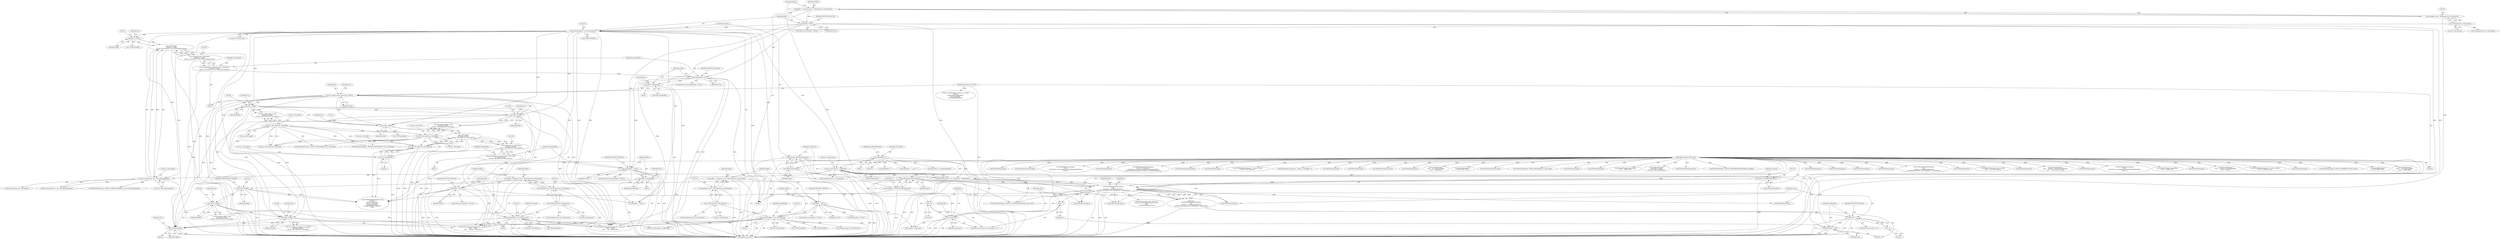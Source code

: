 digraph "0_libtiff_83a4b92815ea04969d494416eaae3d4c6b338e4a#diff-c8b4b355f9b5c06d585b23138e1c185f_4@API" {
"1001745" [label="(Call,_TIFFfree(buffer))"];
"1001462" [label="(Call,(tdata_t)buffer)"];
"1001447" [label="(Call,t2p_sample_realize_palette(t2p, buffer))"];
"1000104" [label="(MethodParameterIn,T2P* t2p)"];
"1001437" [label="(Call,buffer=samplebuffer)"];
"1001412" [label="(Call,samplebuffer==NULL)"];
"1001396" [label="(Call,samplebuffer=(unsigned char*)_TIFFrealloc( \n\t\t\t\t(tdata_t) buffer, \n\t\t\t\tt2p->tiff_datasize * t2p->tiff_samplesperpixel))"];
"1001398" [label="(Call,(unsigned char*)_TIFFrealloc( \n\t\t\t\t(tdata_t) buffer, \n\t\t\t\tt2p->tiff_datasize * t2p->tiff_samplesperpixel))"];
"1001400" [label="(Call,_TIFFrealloc( \n\t\t\t\t(tdata_t) buffer, \n\t\t\t\tt2p->tiff_datasize * t2p->tiff_samplesperpixel))"];
"1001401" [label="(Call,(tdata_t) buffer)"];
"1001321" [label="(Call,memset(buffer, 0, t2p->tiff_datasize))"];
"1001300" [label="(Call,buffer==NULL)"];
"1001291" [label="(Call,buffer = (unsigned char*) _TIFFmalloc(t2p->tiff_datasize))"];
"1001293" [label="(Call,(unsigned char*) _TIFFmalloc(t2p->tiff_datasize))"];
"1001295" [label="(Call,_TIFFmalloc(t2p->tiff_datasize))"];
"1001404" [label="(Call,t2p->tiff_datasize * t2p->tiff_samplesperpixel)"];
"1001358" [label="(Call,t2p->tiff_datasize - bufferoffset)"];
"1001386" [label="(Call,bufferoffset+=read)"];
"1001364" [label="(Call,read==-1)"];
"1001345" [label="(Call,read = \n\t\t\t\tTIFFReadEncodedStrip(input, \n\t\t\t\ti, \n\t\t\t\t(tdata_t) &buffer[bufferoffset], \n\t\t\t\tTIFFmin(stripsize, t2p->tiff_datasize - bufferoffset)))"];
"1001347" [label="(Call,TIFFReadEncodedStrip(input, \n\t\t\t\ti, \n\t\t\t\t(tdata_t) &buffer[bufferoffset], \n\t\t\t\tTIFFmin(stripsize, t2p->tiff_datasize - bufferoffset)))"];
"1001333" [label="(Call,TIFFNumberOfStrips(input))"];
"1001329" [label="(Call,TIFFStripSize(input))"];
"1000105" [label="(MethodParameterIn,TIFF* input)"];
"1001339" [label="(Call,i<stripcount)"];
"1001336" [label="(Call,i=0)"];
"1001342" [label="(Call,i++)"];
"1001331" [label="(Call,stripcount=TIFFNumberOfStrips(input))"];
"1001350" [label="(Call,(tdata_t) &buffer[bufferoffset])"];
"1001356" [label="(Call,TIFFmin(stripsize, t2p->tiff_datasize - bufferoffset))"];
"1001327" [label="(Call,stripsize=TIFFStripSize(input))"];
"1001366" [label="(Call,-1)"];
"1000121" [label="(Call,bufferoffset=0)"];
"1001602" [label="(Call,(tdata_t)buffer)"];
"1001580" [label="(Call,(tdata_t) buffer)"];
"1001557" [label="(Call,(uint32*)buffer)"];
"1001544" [label="(Call,buffer=samplebuffer)"];
"1001519" [label="(Call,samplebuffer==NULL)"];
"1001501" [label="(Call,samplebuffer=(unsigned char*)_TIFFrealloc(\n\t\t\t\t(tdata_t)buffer, \n\t\t\t\tt2p->tiff_width*t2p->tiff_length*4))"];
"1001503" [label="(Call,(unsigned char*)_TIFFrealloc(\n\t\t\t\t(tdata_t)buffer, \n\t\t\t\tt2p->tiff_width*t2p->tiff_length*4))"];
"1001505" [label="(Call,_TIFFrealloc(\n\t\t\t\t(tdata_t)buffer, \n\t\t\t\tt2p->tiff_width*t2p->tiff_length*4))"];
"1001506" [label="(Call,(tdata_t)buffer)"];
"1001484" [label="(Call,(tdata_t)buffer)"];
"1001509" [label="(Call,t2p->tiff_width*t2p->tiff_length*4)"];
"1001487" [label="(Call,t2p->tiff_width*t2p->tiff_length)"];
"1001465" [label="(Call,t2p->tiff_width*t2p->tiff_length)"];
"1001513" [label="(Call,t2p->tiff_length*4)"];
"1001041" [label="(Call,memset(buffer, 0, t2p->tiff_datasize))"];
"1001020" [label="(Call,buffer==NULL)"];
"1001011" [label="(Call,buffer = (unsigned char*) _TIFFmalloc(t2p->tiff_datasize))"];
"1001013" [label="(Call,(unsigned char*) _TIFFmalloc(t2p->tiff_datasize))"];
"1001015" [label="(Call,_TIFFmalloc(t2p->tiff_datasize))"];
"1001168" [label="(Call,memset(buffer, 0, t2p->tiff_datasize))"];
"1001147" [label="(Call,buffer==NULL)"];
"1001138" [label="(Call,buffer = (unsigned char*) _TIFFmalloc(t2p->tiff_datasize))"];
"1001140" [label="(Call,(unsigned char*) _TIFFmalloc(t2p->tiff_datasize))"];
"1001142" [label="(Call,_TIFFmalloc(t2p->tiff_datasize))"];
"1001408" [label="(Call,t2p->tiff_samplesperpixel)"];
"1000845" [label="(Call,TIFFGetField(input, TIFFTAG_JPEGTABLES, &count, &jpt))"];
"1001341" [label="(Identifier,stripcount)"];
"1001159" [label="(Call,TIFFFileName(input))"];
"1001323" [label="(Literal,0)"];
"1000913" [label="(Call,TIFFFileName(input))"];
"1001449" [label="(Identifier,buffer)"];
"1001465" [label="(Call,t2p->tiff_width*t2p->tiff_length)"];
"1001737" [label="(Block,)"];
"1001604" [label="(Identifier,buffer)"];
"1001020" [label="(Call,buffer==NULL)"];
"1001412" [label="(Call,samplebuffer==NULL)"];
"1000477" [label="(Call,t2pSeekFile(input, inputoffset,\n\t\t\t\t\t\t     SEEK_SET))"];
"1001115" [label="(Block,)"];
"1001095" [label="(Call,_TIFFfree(buffer))"];
"1001484" [label="(Call,(tdata_t)buffer)"];
"1000464" [label="(Call,t2pReadFile(input,\n\t\t\t\t\t\t(tdata_t) buffer,\n\t\t\t\t\t\tt2p->pdf_ojpegiflength))"];
"1001342" [label="(Call,i++)"];
"1001488" [label="(Call,t2p->tiff_width)"];
"1001142" [label="(Call,_TIFFmalloc(t2p->tiff_datasize))"];
"1001336" [label="(Call,i=0)"];
"1001585" [label="(Identifier,t2p)"];
"1001345" [label="(Call,read = \n\t\t\t\tTIFFReadEncodedStrip(input, \n\t\t\t\ti, \n\t\t\t\t(tdata_t) &buffer[bufferoffset], \n\t\t\t\tTIFFmin(stripsize, t2p->tiff_datasize - bufferoffset)))"];
"1001181" [label="(Call,samplebuffer==NULL)"];
"1001487" [label="(Call,t2p->tiff_width*t2p->tiff_length)"];
"1001048" [label="(Identifier,stripsize)"];
"1001359" [label="(Call,t2p->tiff_datasize)"];
"1001892" [label="(Call,stripsize * stripcount)"];
"1001022" [label="(Identifier,NULL)"];
"1001550" [label="(Identifier,input)"];
"1001886" [label="(Call,TIFFWriteEncodedStrip(output, (tstrip_t)0,\n\t\t\t\t\t\t     buffer,\n\t\t\t\t\t\t     stripsize * stripcount))"];
"1000694" [label="(Call,TIFFNumberOfStrips(input))"];
"1001170" [label="(Literal,0)"];
"1001524" [label="(Identifier,TIFF2PDF_MODULE)"];
"1001152" [label="(Identifier,TIFF2PDF_MODULE)"];
"1001719" [label="(Call,TIFFGetField(input, TIFFTAG_REFERENCEBLACKWHITE, &xfloatp))"];
"1001027" [label="(Call,(unsigned long) t2p->tiff_datasize)"];
"1001437" [label="(Call,buffer=samplebuffer)"];
"1001602" [label="(Call,(tdata_t)buffer)"];
"1001169" [label="(Identifier,buffer)"];
"1001511" [label="(Identifier,t2p)"];
"1001293" [label="(Call,(unsigned char*) _TIFFmalloc(t2p->tiff_datasize))"];
"1001559" [label="(Identifier,buffer)"];
"1001043" [label="(Literal,0)"];
"1000122" [label="(Identifier,bufferoffset)"];
"1001200" [label="(Call,_TIFFfree(buffer))"];
"1001188" [label="(Call,(unsigned long) t2p->tiff_datasize)"];
"1001093" [label="(Call,TIFFFileName(input))"];
"1000104" [label="(MethodParameterIn,T2P* t2p)"];
"1001340" [label="(Identifier,i)"];
"1001560" [label="(Identifier,ORIENTATION_TOPLEFT)"];
"1001367" [label="(Literal,1)"];
"1001545" [label="(Identifier,buffer)"];
"1001387" [label="(Identifier,bufferoffset)"];
"1001364" [label="(Call,read==-1)"];
"1001517" [label="(Literal,4)"];
"1001330" [label="(Identifier,input)"];
"1001149" [label="(Identifier,NULL)"];
"1001118" [label="(Call,TIFFStripSize(input))"];
"1001138" [label="(Call,buffer = (unsigned char*) _TIFFmalloc(t2p->tiff_datasize))"];
"1001466" [label="(Call,t2p->tiff_width)"];
"1001746" [label="(Identifier,buffer)"];
"1001464" [label="(Identifier,buffer)"];
"1001175" [label="(Identifier,samplebuffer)"];
"1001397" [label="(Identifier,samplebuffer)"];
"1001442" [label="(Identifier,t2p)"];
"1001302" [label="(Identifier,NULL)"];
"1001263" [label="(Call,TIFFFileName(input))"];
"1000634" [label="(Call,TIFFFileName(input))"];
"1001503" [label="(Call,(unsigned char*)_TIFFrealloc(\n\t\t\t\t(tdata_t)buffer, \n\t\t\t\tt2p->tiff_width*t2p->tiff_length*4))"];
"1001362" [label="(Identifier,bufferoffset)"];
"1001292" [label="(Identifier,buffer)"];
"1001339" [label="(Call,i<stripcount)"];
"1001406" [label="(Identifier,t2p)"];
"1001067" [label="(Call,TIFFReadEncodedStrip(input, \n\t\t\t\ti, \n\t\t\t\t(tdata_t) &buffer[bufferoffset], \n\t\t\t\tTIFFmin(stripsize, t2p->tiff_datasize - bufferoffset)))"];
"1001543" [label="(Block,)"];
"1001366" [label="(Call,-1)"];
"1001363" [label="(ControlStructure,if(read==-1))"];
"1001296" [label="(Call,t2p->tiff_datasize)"];
"1001582" [label="(Identifier,buffer)"];
"1001467" [label="(Identifier,t2p)"];
"1001566" [label="(Call,TIFFFileName(input))"];
"1000980" [label="(Call,bufferoffset++)"];
"1001491" [label="(Call,t2p->tiff_length)"];
"1000422" [label="(Call,t2pReadFile(input, (tdata_t) buffer,\n\t\t\t\t\t\t     t2p->tiff_datasize))"];
"1001010" [label="(Block,)"];
"1001146" [label="(ControlStructure,if(buffer==NULL))"];
"1001520" [label="(Identifier,samplebuffer)"];
"1001108" [label="(Block,)"];
"1001462" [label="(Call,(tdata_t)buffer)"];
"1001365" [label="(Identifier,read)"];
"1001307" [label="(Call,(unsigned long) t2p->tiff_datasize)"];
"1001601" [label="(Call,t2p_sample_lab_signed_to_unsigned(\n\t\t\t\t(tdata_t)buffer, \n\t\t\t\tt2p->tiff_width*t2p->tiff_length))"];
"1001538" [label="(Call,_TIFFfree(buffer))"];
"1001518" [label="(ControlStructure,if(samplebuffer==NULL))"];
"1001357" [label="(Identifier,stripsize)"];
"1001396" [label="(Call,samplebuffer=(unsigned char*)_TIFFrealloc( \n\t\t\t\t(tdata_t) buffer, \n\t\t\t\tt2p->tiff_datasize * t2p->tiff_samplesperpixel))"];
"1001147" [label="(Call,buffer==NULL)"];
"1001899" [label="(Call,TIFFWriteEncodedStrip(output, (tstrip_t)0,\n\t\t\t\t\t\t     buffer,\n\t\t\t\t\t\t     t2p->tiff_datasize))"];
"1000231" [label="(Call,TIFFFileName(input))"];
"1000481" [label="(Call,TIFFGetField(input,\n\t\t\t\t\t\t     TIFFTAG_YCBCRSUBSAMPLING,\n\t\t\t\t\t\t     &h_samp, &v_samp))"];
"1001011" [label="(Call,buffer = (unsigned char*) _TIFFmalloc(t2p->tiff_datasize))"];
"1001447" [label="(Call,t2p_sample_realize_palette(t2p, buffer))"];
"1001328" [label="(Identifier,stripsize)"];
"1001424" [label="(Call,TIFFFileName(input))"];
"1000964" [label="(Call,TIFFFileName(input))"];
"1001370" [label="(Identifier,TIFF2PDF_MODULE)"];
"1001335" [label="(ControlStructure,for(i=0;i<stripcount;i++))"];
"1000863" [label="(Call,bufferoffset += count - 2)"];
"1001348" [label="(Identifier,input)"];
"1001411" [label="(ControlStructure,if(samplebuffer==NULL))"];
"1001546" [label="(Identifier,samplebuffer)"];
"1001044" [label="(Call,t2p->tiff_datasize)"];
"1001431" [label="(Call,_TIFFfree(buffer))"];
"1001343" [label="(Identifier,i)"];
"1001483" [label="(Call,t2p_sample_rgbaa_to_rgb(\n\t\t\t\t(tdata_t)buffer, \n\t\t\t\tt2p->tiff_width*t2p->tiff_length))"];
"1000731" [label="(Call,TIFFReadRawStrip(input, \n\t\t\t\t\t\ti, \n\t\t\t\t\t\t(tdata_t) &(((unsigned char*)buffer)[bufferoffset]), \n\t\t\t\t\t\t-1))"];
"1001489" [label="(Identifier,t2p)"];
"1000430" [label="(Call,t2pSeekFile(input, inputoffset,\n\t\t\t\t\t\t     SEEK_SET))"];
"1001945" [label="(MethodReturn,tsize_t)"];
"1001398" [label="(Call,(unsigned char*)_TIFFrealloc( \n\t\t\t\t(tdata_t) buffer, \n\t\t\t\tt2p->tiff_datasize * t2p->tiff_samplesperpixel))"];
"1000126" [label="(Identifier,samplebufferoffset)"];
"1000105" [label="(MethodParameterIn,TIFF* input)"];
"1001694" [label="(Call,TIFFGetField(input, TIFFTAG_YCBCRSUBSAMPLING, &hor, &ver))"];
"1000664" [label="(Call,TIFFFileName(input))"];
"1001405" [label="(Call,t2p->tiff_datasize)"];
"1001299" [label="(ControlStructure,if(buffer==NULL))"];
"1001346" [label="(Identifier,read)"];
"1001521" [label="(Identifier,NULL)"];
"1001513" [label="(Call,t2p->tiff_length*4)"];
"1000529" [label="(Call,TIFFGetField(input,\n\t\t\t\t\t\t     TIFFTAG_ROWSPERSTRIP,\n\t\t\t\t\t\t     &rows))"];
"1001749" [label="(Identifier,t2p)"];
"1001291" [label="(Call,buffer = (unsigned char*) _TIFFmalloc(t2p->tiff_datasize))"];
"1001301" [label="(Identifier,buffer)"];
"1001448" [label="(Identifier,t2p)"];
"1001322" [label="(Identifier,buffer)"];
"1001041" [label="(Call,memset(buffer, 0, t2p->tiff_datasize))"];
"1001549" [label="(Call,TIFFReadRGBAImageOriented(\n\t\t\t\tinput, \n\t\t\t\tt2p->tiff_width, \n\t\t\t\tt2p->tiff_length, \n\t\t\t\t(uint32*)buffer, \n\t\t\t\tORIENTATION_TOPLEFT,\n\t\t\t\t0))"];
"1001285" [label="(Call,bufferoffset+=samplebufferoffset)"];
"1001419" [label="(Call,(unsigned long) t2p->tiff_datasize)"];
"1001025" [label="(Identifier,TIFF2PDF_MODULE)"];
"1001139" [label="(Identifier,buffer)"];
"1001012" [label="(Identifier,buffer)"];
"1001350" [label="(Call,(tdata_t) &buffer[bufferoffset])"];
"1001015" [label="(Call,_TIFFmalloc(t2p->tiff_datasize))"];
"1000240" [label="(Call,TIFFReadRawStrip(input, 0, (tdata_t) buffer,\n\t\t\t\t\t t2p->tiff_datasize))"];
"1001401" [label="(Call,(tdata_t) buffer)"];
"1001509" [label="(Call,t2p->tiff_width*t2p->tiff_length*4)"];
"1001403" [label="(Identifier,buffer)"];
"1001300" [label="(Call,buffer==NULL)"];
"1001352" [label="(Call,&buffer[bufferoffset])"];
"1001321" [label="(Call,memset(buffer, 0, t2p->tiff_datasize))"];
"1001439" [label="(Identifier,samplebuffer)"];
"1001344" [label="(Block,)"];
"1001519" [label="(Call,samplebuffer==NULL)"];
"1001049" [label="(Call,TIFFStripSize(input))"];
"1001438" [label="(Identifier,buffer)"];
"1001392" [label="(Identifier,t2p)"];
"1001500" [label="(Block,)"];
"1001388" [label="(Identifier,read)"];
"1001531" [label="(Call,TIFFFileName(input))"];
"1001501" [label="(Call,samplebuffer=(unsigned char*)_TIFFrealloc(\n\t\t\t\t(tdata_t)buffer, \n\t\t\t\tt2p->tiff_width*t2p->tiff_length*4))"];
"1001148" [label="(Identifier,buffer)"];
"1001633" [label="(Call,TIFFSetField(output, TIFFTAG_IMAGEWIDTH, t2p->tiff_width))"];
"1001171" [label="(Call,t2p->tiff_datasize)"];
"1001580" [label="(Call,(tdata_t) buffer)"];
"1001453" [label="(Identifier,t2p)"];
"1000872" [label="(Call,TIFFGetField(input, TIFFTAG_STRIPBYTECOUNTS, &sbc))"];
"1001436" [label="(Block,)"];
"1001909" [label="(Call,buffer != NULL)"];
"1001557" [label="(Call,(uint32*)buffer)"];
"1001605" [label="(Call,t2p->tiff_width*t2p->tiff_length)"];
"1001305" [label="(Identifier,TIFF2PDF_MODULE)"];
"1000107" [label="(Block,)"];
"1001506" [label="(Call,(tdata_t)buffer)"];
"1001469" [label="(Call,t2p->tiff_length)"];
"1001277" [label="(Call,t2p_sample_planar_separate_to_contig(\n\t\t\t\t\tt2p,\n\t\t\t\t\t&(buffer[bufferoffset]),\n\t\t\t\t\tsamplebuffer, \n\t\t\t\t\tsamplebufferoffset))"];
"1001413" [label="(Identifier,samplebuffer)"];
"1001745" [label="(Call,_TIFFfree(buffer))"];
"1001265" [label="(Call,_TIFFfree(buffer))"];
"1001508" [label="(Identifier,buffer)"];
"1001324" [label="(Call,t2p->tiff_datasize)"];
"1001377" [label="(Call,_TIFFfree(buffer))"];
"1001356" [label="(Call,TIFFmin(stripsize, t2p->tiff_datasize - bufferoffset))"];
"1001627" [label="(Call,TIFFSetField(output, TIFFTAG_SAMPLESPERPIXEL, t2p->tiff_samplesperpixel))"];
"1000452" [label="(Call,t2pSeekFile(input, 0,\n\t\t\t\t\t\t\t\t SEEK_CUR))"];
"1001078" [label="(Call,t2p->tiff_datasize - bufferoffset)"];
"1001013" [label="(Call,(unsigned char*) _TIFFmalloc(t2p->tiff_datasize))"];
"1001607" [label="(Identifier,t2p)"];
"1000456" [label="(Call,t2pSeekFile(input,\n\t\t\t\t\t\t     t2p->tiff_dataoffset,\n\t\t\t\t\t\t     SEEK_SET))"];
"1001140" [label="(Call,(unsigned char*) _TIFFmalloc(t2p->tiff_datasize))"];
"1001526" [label="(Call,(unsigned long) t2p->tiff_datasize)"];
"1001400" [label="(Call,_TIFFrealloc( \n\t\t\t\t(tdata_t) buffer, \n\t\t\t\tt2p->tiff_datasize * t2p->tiff_samplesperpixel))"];
"1001369" [label="(Call,TIFFError(TIFF2PDF_MODULE, \n\t\t\t\t\t\"Error on decoding strip %u of %s\", \n\t\t\t\t\ti, \n\t\t\t\t\tTIFFFileName(input)))"];
"1001414" [label="(Identifier,NULL)"];
"1001019" [label="(ControlStructure,if(buffer==NULL))"];
"1000828" [label="(Call,TIFFFileName(input))"];
"1001334" [label="(Identifier,input)"];
"1001154" [label="(Call,(unsigned long) t2p->tiff_datasize)"];
"1001510" [label="(Call,t2p->tiff_width)"];
"1000563" [label="(Call,TIFFNumberOfStrips(input))"];
"1001440" [label="(Call,t2p->tiff_datasize *= t2p->tiff_samplesperpixel)"];
"1001505" [label="(Call,_TIFFrealloc(\n\t\t\t\t(tdata_t)buffer, \n\t\t\t\tt2p->tiff_width*t2p->tiff_length*4))"];
"1000600" [label="(Call,TIFFReadRawStrip(input, \n\t\t\t\t\t\t\ti, \n\t\t\t\t\t\t\t(tdata_t) &(((unsigned char*)buffer)[bufferoffset]), \n\t\t\t\t\t\t\t-1))"];
"1001329" [label="(Call,TIFFStripSize(input))"];
"1001358" [label="(Call,t2p->tiff_datasize - bufferoffset)"];
"1000303" [label="(Call,TIFFFileName(input))"];
"1001514" [label="(Call,t2p->tiff_length)"];
"1001016" [label="(Call,t2p->tiff_datasize)"];
"1001544" [label="(Call,buffer=samplebuffer)"];
"1001486" [label="(Identifier,buffer)"];
"1001231" [label="(Call,TIFFReadEncodedStrip(input, \n\t\t\t\t\t\t\ti + j*stripcount, \n\t\t\t\t\t\t\t(tdata_t) &(samplebuffer[samplebufferoffset]), \n\t\t\t\t\t\t\tTIFFmin(sepstripsize, stripsize - samplebufferoffset)))"];
"1001042" [label="(Identifier,buffer)"];
"1001461" [label="(Call,t2p_sample_rgba_to_rgb(\n\t\t\t\t(tdata_t)buffer, \n\t\t\t\tt2p->tiff_width*t2p->tiff_length))"];
"1001122" [label="(Call,TIFFNumberOfStrips(input))"];
"1000123" [label="(Literal,0)"];
"1000388" [label="(Call,TIFFFileName(input))"];
"1001168" [label="(Call,memset(buffer, 0, t2p->tiff_datasize))"];
"1001143" [label="(Call,t2p->tiff_datasize)"];
"1000318" [label="(Call,TIFFReadRawStrip(input, 0, (tdata_t) buffer,\n\t\t\t\t\t t2p->tiff_datasize))"];
"1001373" [label="(Call,TIFFFileName(input))"];
"1000936" [label="(Call,TIFFReadRawStrip(input, i, (tdata_t) stripbuffer, -1))"];
"1001032" [label="(Call,TIFFFileName(input))"];
"1001395" [label="(Block,)"];
"1001332" [label="(Identifier,stripcount)"];
"1001333" [label="(Call,TIFFNumberOfStrips(input))"];
"1001741" [label="(Call,TIFFFileName(input))"];
"1001338" [label="(Literal,0)"];
"1001386" [label="(Call,bufferoffset+=read)"];
"1001347" [label="(Call,TIFFReadEncodedStrip(input, \n\t\t\t\ti, \n\t\t\t\t(tdata_t) &buffer[bufferoffset], \n\t\t\t\tTIFFmin(stripsize, t2p->tiff_datasize - bufferoffset)))"];
"1001312" [label="(Call,TIFFFileName(input))"];
"1001349" [label="(Identifier,i)"];
"1001053" [label="(Call,TIFFNumberOfStrips(input))"];
"1001327" [label="(Call,stripsize=TIFFStripSize(input))"];
"1001337" [label="(Identifier,i)"];
"1001331" [label="(Call,stripcount=TIFFNumberOfStrips(input))"];
"1001295" [label="(Call,_TIFFmalloc(t2p->tiff_datasize))"];
"1001639" [label="(Call,TIFFSetField(output, TIFFTAG_IMAGELENGTH, t2p->tiff_length))"];
"1001193" [label="(Call,TIFFFileName(input))"];
"1000416" [label="(Call,t2pSeekFile(input,\n\t\t\t\t\t\t     t2p->tiff_dataoffset,\n\t\t\t\t\t\t     SEEK_SET))"];
"1000412" [label="(Call,t2pSeekFile(input, 0,\n\t\t\t\t\t\t\t\t SEEK_CUR))"];
"1001417" [label="(Identifier,TIFF2PDF_MODULE)"];
"1001021" [label="(Identifier,buffer)"];
"1000870" [label="(Call,TIFFNumberOfStrips(input))"];
"1001404" [label="(Call,t2p->tiff_datasize * t2p->tiff_samplesperpixel)"];
"1000121" [label="(Call,bufferoffset=0)"];
"1001579" [label="(Call,t2p_sample_abgr_to_rgb(\n\t\t\t\t(tdata_t) buffer, \n\t\t\t\tt2p->tiff_width*t2p->tiff_length))"];
"1001502" [label="(Identifier,samplebuffer)"];
"1001745" -> "1001737"  [label="AST: "];
"1001745" -> "1001746"  [label="CFG: "];
"1001746" -> "1001745"  [label="AST: "];
"1001749" -> "1001745"  [label="CFG: "];
"1001745" -> "1001945"  [label="DDG: "];
"1001745" -> "1001945"  [label="DDG: "];
"1001462" -> "1001745"  [label="DDG: "];
"1001447" -> "1001745"  [label="DDG: "];
"1001602" -> "1001745"  [label="DDG: "];
"1001580" -> "1001745"  [label="DDG: "];
"1001041" -> "1001745"  [label="DDG: "];
"1001168" -> "1001745"  [label="DDG: "];
"1001321" -> "1001745"  [label="DDG: "];
"1001484" -> "1001745"  [label="DDG: "];
"1001462" -> "1001461"  [label="AST: "];
"1001462" -> "1001464"  [label="CFG: "];
"1001463" -> "1001462"  [label="AST: "];
"1001464" -> "1001462"  [label="AST: "];
"1001467" -> "1001462"  [label="CFG: "];
"1001462" -> "1001461"  [label="DDG: "];
"1001447" -> "1001462"  [label="DDG: "];
"1001321" -> "1001462"  [label="DDG: "];
"1001462" -> "1001484"  [label="DDG: "];
"1001462" -> "1001506"  [label="DDG: "];
"1001462" -> "1001602"  [label="DDG: "];
"1001462" -> "1001886"  [label="DDG: "];
"1001462" -> "1001899"  [label="DDG: "];
"1001447" -> "1001395"  [label="AST: "];
"1001447" -> "1001449"  [label="CFG: "];
"1001448" -> "1001447"  [label="AST: "];
"1001449" -> "1001447"  [label="AST: "];
"1001453" -> "1001447"  [label="CFG: "];
"1001447" -> "1001945"  [label="DDG: "];
"1001447" -> "1001945"  [label="DDG: "];
"1000104" -> "1001447"  [label="DDG: "];
"1001437" -> "1001447"  [label="DDG: "];
"1001447" -> "1001484"  [label="DDG: "];
"1001447" -> "1001506"  [label="DDG: "];
"1001447" -> "1001602"  [label="DDG: "];
"1001447" -> "1001886"  [label="DDG: "];
"1001447" -> "1001899"  [label="DDG: "];
"1000104" -> "1000103"  [label="AST: "];
"1000104" -> "1001945"  [label="DDG: "];
"1000104" -> "1001277"  [label="DDG: "];
"1001437" -> "1001436"  [label="AST: "];
"1001437" -> "1001439"  [label="CFG: "];
"1001438" -> "1001437"  [label="AST: "];
"1001439" -> "1001437"  [label="AST: "];
"1001442" -> "1001437"  [label="CFG: "];
"1001437" -> "1001945"  [label="DDG: "];
"1001412" -> "1001437"  [label="DDG: "];
"1001412" -> "1001411"  [label="AST: "];
"1001412" -> "1001414"  [label="CFG: "];
"1001413" -> "1001412"  [label="AST: "];
"1001414" -> "1001412"  [label="AST: "];
"1001417" -> "1001412"  [label="CFG: "];
"1001438" -> "1001412"  [label="CFG: "];
"1001412" -> "1001945"  [label="DDG: "];
"1001412" -> "1001945"  [label="DDG: "];
"1001412" -> "1001945"  [label="DDG: "];
"1001396" -> "1001412"  [label="DDG: "];
"1001300" -> "1001412"  [label="DDG: "];
"1001412" -> "1001519"  [label="DDG: "];
"1001412" -> "1001909"  [label="DDG: "];
"1001396" -> "1001395"  [label="AST: "];
"1001396" -> "1001398"  [label="CFG: "];
"1001397" -> "1001396"  [label="AST: "];
"1001398" -> "1001396"  [label="AST: "];
"1001413" -> "1001396"  [label="CFG: "];
"1001396" -> "1001945"  [label="DDG: "];
"1001398" -> "1001396"  [label="DDG: "];
"1001398" -> "1001400"  [label="CFG: "];
"1001399" -> "1001398"  [label="AST: "];
"1001400" -> "1001398"  [label="AST: "];
"1001398" -> "1001945"  [label="DDG: "];
"1001400" -> "1001398"  [label="DDG: "];
"1001400" -> "1001398"  [label="DDG: "];
"1001400" -> "1001404"  [label="CFG: "];
"1001401" -> "1001400"  [label="AST: "];
"1001404" -> "1001400"  [label="AST: "];
"1001400" -> "1001945"  [label="DDG: "];
"1001400" -> "1001945"  [label="DDG: "];
"1001401" -> "1001400"  [label="DDG: "];
"1001404" -> "1001400"  [label="DDG: "];
"1001404" -> "1001400"  [label="DDG: "];
"1001401" -> "1001403"  [label="CFG: "];
"1001402" -> "1001401"  [label="AST: "];
"1001403" -> "1001401"  [label="AST: "];
"1001406" -> "1001401"  [label="CFG: "];
"1001321" -> "1001401"  [label="DDG: "];
"1001401" -> "1001431"  [label="DDG: "];
"1001321" -> "1001108"  [label="AST: "];
"1001321" -> "1001324"  [label="CFG: "];
"1001322" -> "1001321"  [label="AST: "];
"1001323" -> "1001321"  [label="AST: "];
"1001324" -> "1001321"  [label="AST: "];
"1001328" -> "1001321"  [label="CFG: "];
"1001321" -> "1001945"  [label="DDG: "];
"1001321" -> "1001945"  [label="DDG: "];
"1001300" -> "1001321"  [label="DDG: "];
"1001295" -> "1001321"  [label="DDG: "];
"1001321" -> "1001358"  [label="DDG: "];
"1001321" -> "1001377"  [label="DDG: "];
"1001321" -> "1001404"  [label="DDG: "];
"1001321" -> "1001484"  [label="DDG: "];
"1001321" -> "1001506"  [label="DDG: "];
"1001321" -> "1001526"  [label="DDG: "];
"1001321" -> "1001602"  [label="DDG: "];
"1001321" -> "1001886"  [label="DDG: "];
"1001321" -> "1001899"  [label="DDG: "];
"1001321" -> "1001899"  [label="DDG: "];
"1001300" -> "1001299"  [label="AST: "];
"1001300" -> "1001302"  [label="CFG: "];
"1001301" -> "1001300"  [label="AST: "];
"1001302" -> "1001300"  [label="AST: "];
"1001305" -> "1001300"  [label="CFG: "];
"1001322" -> "1001300"  [label="CFG: "];
"1001300" -> "1001945"  [label="DDG: "];
"1001300" -> "1001945"  [label="DDG: "];
"1001300" -> "1001945"  [label="DDG: "];
"1001291" -> "1001300"  [label="DDG: "];
"1001300" -> "1001519"  [label="DDG: "];
"1001300" -> "1001909"  [label="DDG: "];
"1001291" -> "1001108"  [label="AST: "];
"1001291" -> "1001293"  [label="CFG: "];
"1001292" -> "1001291"  [label="AST: "];
"1001293" -> "1001291"  [label="AST: "];
"1001301" -> "1001291"  [label="CFG: "];
"1001291" -> "1001945"  [label="DDG: "];
"1001293" -> "1001291"  [label="DDG: "];
"1001293" -> "1001295"  [label="CFG: "];
"1001294" -> "1001293"  [label="AST: "];
"1001295" -> "1001293"  [label="AST: "];
"1001293" -> "1001945"  [label="DDG: "];
"1001295" -> "1001293"  [label="DDG: "];
"1001295" -> "1001296"  [label="CFG: "];
"1001296" -> "1001295"  [label="AST: "];
"1001295" -> "1001307"  [label="DDG: "];
"1001404" -> "1001408"  [label="CFG: "];
"1001405" -> "1001404"  [label="AST: "];
"1001408" -> "1001404"  [label="AST: "];
"1001404" -> "1001945"  [label="DDG: "];
"1001358" -> "1001404"  [label="DDG: "];
"1001404" -> "1001419"  [label="DDG: "];
"1001404" -> "1001440"  [label="DDG: "];
"1001404" -> "1001440"  [label="DDG: "];
"1001404" -> "1001627"  [label="DDG: "];
"1001358" -> "1001356"  [label="AST: "];
"1001358" -> "1001362"  [label="CFG: "];
"1001359" -> "1001358"  [label="AST: "];
"1001362" -> "1001358"  [label="AST: "];
"1001356" -> "1001358"  [label="CFG: "];
"1001358" -> "1001945"  [label="DDG: "];
"1001358" -> "1001945"  [label="DDG: "];
"1001358" -> "1001356"  [label="DDG: "];
"1001358" -> "1001356"  [label="DDG: "];
"1001386" -> "1001358"  [label="DDG: "];
"1000121" -> "1001358"  [label="DDG: "];
"1001358" -> "1001386"  [label="DDG: "];
"1001358" -> "1001526"  [label="DDG: "];
"1001358" -> "1001899"  [label="DDG: "];
"1001386" -> "1001344"  [label="AST: "];
"1001386" -> "1001388"  [label="CFG: "];
"1001387" -> "1001386"  [label="AST: "];
"1001388" -> "1001386"  [label="AST: "];
"1001343" -> "1001386"  [label="CFG: "];
"1001386" -> "1001945"  [label="DDG: "];
"1001386" -> "1001945"  [label="DDG: "];
"1001364" -> "1001386"  [label="DDG: "];
"1001364" -> "1001363"  [label="AST: "];
"1001364" -> "1001366"  [label="CFG: "];
"1001365" -> "1001364"  [label="AST: "];
"1001366" -> "1001364"  [label="AST: "];
"1001370" -> "1001364"  [label="CFG: "];
"1001387" -> "1001364"  [label="CFG: "];
"1001364" -> "1001945"  [label="DDG: "];
"1001364" -> "1001945"  [label="DDG: "];
"1001364" -> "1001945"  [label="DDG: "];
"1001345" -> "1001364"  [label="DDG: "];
"1001366" -> "1001364"  [label="DDG: "];
"1001345" -> "1001344"  [label="AST: "];
"1001345" -> "1001347"  [label="CFG: "];
"1001346" -> "1001345"  [label="AST: "];
"1001347" -> "1001345"  [label="AST: "];
"1001365" -> "1001345"  [label="CFG: "];
"1001345" -> "1001945"  [label="DDG: "];
"1001347" -> "1001345"  [label="DDG: "];
"1001347" -> "1001345"  [label="DDG: "];
"1001347" -> "1001345"  [label="DDG: "];
"1001347" -> "1001345"  [label="DDG: "];
"1001347" -> "1001356"  [label="CFG: "];
"1001348" -> "1001347"  [label="AST: "];
"1001349" -> "1001347"  [label="AST: "];
"1001350" -> "1001347"  [label="AST: "];
"1001356" -> "1001347"  [label="AST: "];
"1001347" -> "1001945"  [label="DDG: "];
"1001347" -> "1001945"  [label="DDG: "];
"1001347" -> "1001945"  [label="DDG: "];
"1001347" -> "1001342"  [label="DDG: "];
"1001333" -> "1001347"  [label="DDG: "];
"1000105" -> "1001347"  [label="DDG: "];
"1001339" -> "1001347"  [label="DDG: "];
"1001350" -> "1001347"  [label="DDG: "];
"1001356" -> "1001347"  [label="DDG: "];
"1001356" -> "1001347"  [label="DDG: "];
"1001347" -> "1001369"  [label="DDG: "];
"1001347" -> "1001373"  [label="DDG: "];
"1001347" -> "1001424"  [label="DDG: "];
"1001347" -> "1001531"  [label="DDG: "];
"1001347" -> "1001549"  [label="DDG: "];
"1001347" -> "1001694"  [label="DDG: "];
"1001347" -> "1001741"  [label="DDG: "];
"1001333" -> "1001331"  [label="AST: "];
"1001333" -> "1001334"  [label="CFG: "];
"1001334" -> "1001333"  [label="AST: "];
"1001331" -> "1001333"  [label="CFG: "];
"1001333" -> "1001945"  [label="DDG: "];
"1001333" -> "1001331"  [label="DDG: "];
"1001329" -> "1001333"  [label="DDG: "];
"1000105" -> "1001333"  [label="DDG: "];
"1001333" -> "1001424"  [label="DDG: "];
"1001333" -> "1001531"  [label="DDG: "];
"1001333" -> "1001549"  [label="DDG: "];
"1001333" -> "1001694"  [label="DDG: "];
"1001333" -> "1001741"  [label="DDG: "];
"1001329" -> "1001327"  [label="AST: "];
"1001329" -> "1001330"  [label="CFG: "];
"1001330" -> "1001329"  [label="AST: "];
"1001327" -> "1001329"  [label="CFG: "];
"1001329" -> "1001327"  [label="DDG: "];
"1000105" -> "1001329"  [label="DDG: "];
"1000105" -> "1000103"  [label="AST: "];
"1000105" -> "1001945"  [label="DDG: "];
"1000105" -> "1000231"  [label="DDG: "];
"1000105" -> "1000240"  [label="DDG: "];
"1000105" -> "1000303"  [label="DDG: "];
"1000105" -> "1000318"  [label="DDG: "];
"1000105" -> "1000388"  [label="DDG: "];
"1000105" -> "1000412"  [label="DDG: "];
"1000105" -> "1000416"  [label="DDG: "];
"1000105" -> "1000422"  [label="DDG: "];
"1000105" -> "1000430"  [label="DDG: "];
"1000105" -> "1000452"  [label="DDG: "];
"1000105" -> "1000456"  [label="DDG: "];
"1000105" -> "1000464"  [label="DDG: "];
"1000105" -> "1000477"  [label="DDG: "];
"1000105" -> "1000481"  [label="DDG: "];
"1000105" -> "1000529"  [label="DDG: "];
"1000105" -> "1000563"  [label="DDG: "];
"1000105" -> "1000600"  [label="DDG: "];
"1000105" -> "1000634"  [label="DDG: "];
"1000105" -> "1000664"  [label="DDG: "];
"1000105" -> "1000694"  [label="DDG: "];
"1000105" -> "1000731"  [label="DDG: "];
"1000105" -> "1000828"  [label="DDG: "];
"1000105" -> "1000845"  [label="DDG: "];
"1000105" -> "1000870"  [label="DDG: "];
"1000105" -> "1000872"  [label="DDG: "];
"1000105" -> "1000913"  [label="DDG: "];
"1000105" -> "1000936"  [label="DDG: "];
"1000105" -> "1000964"  [label="DDG: "];
"1000105" -> "1001032"  [label="DDG: "];
"1000105" -> "1001049"  [label="DDG: "];
"1000105" -> "1001053"  [label="DDG: "];
"1000105" -> "1001067"  [label="DDG: "];
"1000105" -> "1001093"  [label="DDG: "];
"1000105" -> "1001118"  [label="DDG: "];
"1000105" -> "1001122"  [label="DDG: "];
"1000105" -> "1001159"  [label="DDG: "];
"1000105" -> "1001193"  [label="DDG: "];
"1000105" -> "1001231"  [label="DDG: "];
"1000105" -> "1001263"  [label="DDG: "];
"1000105" -> "1001312"  [label="DDG: "];
"1000105" -> "1001373"  [label="DDG: "];
"1000105" -> "1001424"  [label="DDG: "];
"1000105" -> "1001531"  [label="DDG: "];
"1000105" -> "1001549"  [label="DDG: "];
"1000105" -> "1001566"  [label="DDG: "];
"1000105" -> "1001694"  [label="DDG: "];
"1000105" -> "1001719"  [label="DDG: "];
"1000105" -> "1001741"  [label="DDG: "];
"1001339" -> "1001335"  [label="AST: "];
"1001339" -> "1001341"  [label="CFG: "];
"1001340" -> "1001339"  [label="AST: "];
"1001341" -> "1001339"  [label="AST: "];
"1001346" -> "1001339"  [label="CFG: "];
"1001392" -> "1001339"  [label="CFG: "];
"1001339" -> "1001945"  [label="DDG: "];
"1001339" -> "1001945"  [label="DDG: "];
"1001339" -> "1001945"  [label="DDG: "];
"1001336" -> "1001339"  [label="DDG: "];
"1001342" -> "1001339"  [label="DDG: "];
"1001331" -> "1001339"  [label="DDG: "];
"1001339" -> "1001892"  [label="DDG: "];
"1001336" -> "1001335"  [label="AST: "];
"1001336" -> "1001338"  [label="CFG: "];
"1001337" -> "1001336"  [label="AST: "];
"1001338" -> "1001336"  [label="AST: "];
"1001340" -> "1001336"  [label="CFG: "];
"1001342" -> "1001335"  [label="AST: "];
"1001342" -> "1001343"  [label="CFG: "];
"1001343" -> "1001342"  [label="AST: "];
"1001340" -> "1001342"  [label="CFG: "];
"1001331" -> "1001108"  [label="AST: "];
"1001332" -> "1001331"  [label="AST: "];
"1001337" -> "1001331"  [label="CFG: "];
"1001331" -> "1001945"  [label="DDG: "];
"1001350" -> "1001352"  [label="CFG: "];
"1001351" -> "1001350"  [label="AST: "];
"1001352" -> "1001350"  [label="AST: "];
"1001357" -> "1001350"  [label="CFG: "];
"1001350" -> "1001945"  [label="DDG: "];
"1001357" -> "1001356"  [label="AST: "];
"1001356" -> "1001945"  [label="DDG: "];
"1001356" -> "1001945"  [label="DDG: "];
"1001327" -> "1001356"  [label="DDG: "];
"1001356" -> "1001892"  [label="DDG: "];
"1001327" -> "1001108"  [label="AST: "];
"1001328" -> "1001327"  [label="AST: "];
"1001332" -> "1001327"  [label="CFG: "];
"1001327" -> "1001945"  [label="DDG: "];
"1001327" -> "1001945"  [label="DDG: "];
"1001327" -> "1001892"  [label="DDG: "];
"1001366" -> "1001367"  [label="CFG: "];
"1001367" -> "1001366"  [label="AST: "];
"1000121" -> "1000107"  [label="AST: "];
"1000121" -> "1000123"  [label="CFG: "];
"1000122" -> "1000121"  [label="AST: "];
"1000123" -> "1000121"  [label="AST: "];
"1000126" -> "1000121"  [label="CFG: "];
"1000121" -> "1001945"  [label="DDG: "];
"1000121" -> "1000863"  [label="DDG: "];
"1000121" -> "1000980"  [label="DDG: "];
"1000121" -> "1001078"  [label="DDG: "];
"1000121" -> "1001285"  [label="DDG: "];
"1001602" -> "1001601"  [label="AST: "];
"1001602" -> "1001604"  [label="CFG: "];
"1001603" -> "1001602"  [label="AST: "];
"1001604" -> "1001602"  [label="AST: "];
"1001607" -> "1001602"  [label="CFG: "];
"1001602" -> "1001601"  [label="DDG: "];
"1001580" -> "1001602"  [label="DDG: "];
"1001484" -> "1001602"  [label="DDG: "];
"1001602" -> "1001886"  [label="DDG: "];
"1001602" -> "1001899"  [label="DDG: "];
"1001580" -> "1001579"  [label="AST: "];
"1001580" -> "1001582"  [label="CFG: "];
"1001581" -> "1001580"  [label="AST: "];
"1001582" -> "1001580"  [label="AST: "];
"1001585" -> "1001580"  [label="CFG: "];
"1001580" -> "1001579"  [label="DDG: "];
"1001557" -> "1001580"  [label="DDG: "];
"1001580" -> "1001886"  [label="DDG: "];
"1001580" -> "1001899"  [label="DDG: "];
"1001557" -> "1001549"  [label="AST: "];
"1001557" -> "1001559"  [label="CFG: "];
"1001558" -> "1001557"  [label="AST: "];
"1001559" -> "1001557"  [label="AST: "];
"1001560" -> "1001557"  [label="CFG: "];
"1001557" -> "1001945"  [label="DDG: "];
"1001557" -> "1001549"  [label="DDG: "];
"1001544" -> "1001557"  [label="DDG: "];
"1001544" -> "1001543"  [label="AST: "];
"1001544" -> "1001546"  [label="CFG: "];
"1001545" -> "1001544"  [label="AST: "];
"1001546" -> "1001544"  [label="AST: "];
"1001550" -> "1001544"  [label="CFG: "];
"1001544" -> "1001945"  [label="DDG: "];
"1001519" -> "1001544"  [label="DDG: "];
"1001519" -> "1001518"  [label="AST: "];
"1001519" -> "1001521"  [label="CFG: "];
"1001520" -> "1001519"  [label="AST: "];
"1001521" -> "1001519"  [label="AST: "];
"1001524" -> "1001519"  [label="CFG: "];
"1001545" -> "1001519"  [label="CFG: "];
"1001519" -> "1001945"  [label="DDG: "];
"1001519" -> "1001945"  [label="DDG: "];
"1001519" -> "1001945"  [label="DDG: "];
"1001501" -> "1001519"  [label="DDG: "];
"1001519" -> "1001909"  [label="DDG: "];
"1001501" -> "1001500"  [label="AST: "];
"1001501" -> "1001503"  [label="CFG: "];
"1001502" -> "1001501"  [label="AST: "];
"1001503" -> "1001501"  [label="AST: "];
"1001520" -> "1001501"  [label="CFG: "];
"1001501" -> "1001945"  [label="DDG: "];
"1001503" -> "1001501"  [label="DDG: "];
"1001503" -> "1001505"  [label="CFG: "];
"1001504" -> "1001503"  [label="AST: "];
"1001505" -> "1001503"  [label="AST: "];
"1001503" -> "1001945"  [label="DDG: "];
"1001505" -> "1001503"  [label="DDG: "];
"1001505" -> "1001503"  [label="DDG: "];
"1001505" -> "1001509"  [label="CFG: "];
"1001506" -> "1001505"  [label="AST: "];
"1001509" -> "1001505"  [label="AST: "];
"1001505" -> "1001945"  [label="DDG: "];
"1001505" -> "1001945"  [label="DDG: "];
"1001506" -> "1001505"  [label="DDG: "];
"1001509" -> "1001505"  [label="DDG: "];
"1001509" -> "1001505"  [label="DDG: "];
"1001506" -> "1001508"  [label="CFG: "];
"1001507" -> "1001506"  [label="AST: "];
"1001508" -> "1001506"  [label="AST: "];
"1001511" -> "1001506"  [label="CFG: "];
"1001484" -> "1001506"  [label="DDG: "];
"1001506" -> "1001538"  [label="DDG: "];
"1001484" -> "1001483"  [label="AST: "];
"1001484" -> "1001486"  [label="CFG: "];
"1001485" -> "1001484"  [label="AST: "];
"1001486" -> "1001484"  [label="AST: "];
"1001489" -> "1001484"  [label="CFG: "];
"1001484" -> "1001483"  [label="DDG: "];
"1001484" -> "1001886"  [label="DDG: "];
"1001484" -> "1001899"  [label="DDG: "];
"1001509" -> "1001513"  [label="CFG: "];
"1001510" -> "1001509"  [label="AST: "];
"1001513" -> "1001509"  [label="AST: "];
"1001509" -> "1001945"  [label="DDG: "];
"1001509" -> "1001945"  [label="DDG: "];
"1001487" -> "1001509"  [label="DDG: "];
"1001465" -> "1001509"  [label="DDG: "];
"1001513" -> "1001509"  [label="DDG: "];
"1001513" -> "1001509"  [label="DDG: "];
"1001509" -> "1001549"  [label="DDG: "];
"1001487" -> "1001483"  [label="AST: "];
"1001487" -> "1001491"  [label="CFG: "];
"1001488" -> "1001487"  [label="AST: "];
"1001491" -> "1001487"  [label="AST: "];
"1001483" -> "1001487"  [label="CFG: "];
"1001487" -> "1001483"  [label="DDG: "];
"1001487" -> "1001483"  [label="DDG: "];
"1001465" -> "1001487"  [label="DDG: "];
"1001465" -> "1001487"  [label="DDG: "];
"1001487" -> "1001513"  [label="DDG: "];
"1001487" -> "1001605"  [label="DDG: "];
"1001487" -> "1001605"  [label="DDG: "];
"1001487" -> "1001633"  [label="DDG: "];
"1001487" -> "1001639"  [label="DDG: "];
"1001465" -> "1001461"  [label="AST: "];
"1001465" -> "1001469"  [label="CFG: "];
"1001466" -> "1001465"  [label="AST: "];
"1001469" -> "1001465"  [label="AST: "];
"1001461" -> "1001465"  [label="CFG: "];
"1001465" -> "1001461"  [label="DDG: "];
"1001465" -> "1001461"  [label="DDG: "];
"1001465" -> "1001513"  [label="DDG: "];
"1001465" -> "1001605"  [label="DDG: "];
"1001465" -> "1001605"  [label="DDG: "];
"1001465" -> "1001633"  [label="DDG: "];
"1001465" -> "1001639"  [label="DDG: "];
"1001513" -> "1001517"  [label="CFG: "];
"1001514" -> "1001513"  [label="AST: "];
"1001517" -> "1001513"  [label="AST: "];
"1001513" -> "1001945"  [label="DDG: "];
"1001513" -> "1001549"  [label="DDG: "];
"1001041" -> "1001010"  [label="AST: "];
"1001041" -> "1001044"  [label="CFG: "];
"1001042" -> "1001041"  [label="AST: "];
"1001043" -> "1001041"  [label="AST: "];
"1001044" -> "1001041"  [label="AST: "];
"1001048" -> "1001041"  [label="CFG: "];
"1001041" -> "1001945"  [label="DDG: "];
"1001041" -> "1001945"  [label="DDG: "];
"1001020" -> "1001041"  [label="DDG: "];
"1001015" -> "1001041"  [label="DDG: "];
"1001041" -> "1001078"  [label="DDG: "];
"1001041" -> "1001095"  [label="DDG: "];
"1001041" -> "1001886"  [label="DDG: "];
"1001041" -> "1001899"  [label="DDG: "];
"1001041" -> "1001899"  [label="DDG: "];
"1001020" -> "1001019"  [label="AST: "];
"1001020" -> "1001022"  [label="CFG: "];
"1001021" -> "1001020"  [label="AST: "];
"1001022" -> "1001020"  [label="AST: "];
"1001025" -> "1001020"  [label="CFG: "];
"1001042" -> "1001020"  [label="CFG: "];
"1001020" -> "1001945"  [label="DDG: "];
"1001020" -> "1001945"  [label="DDG: "];
"1001020" -> "1001945"  [label="DDG: "];
"1001011" -> "1001020"  [label="DDG: "];
"1001020" -> "1001909"  [label="DDG: "];
"1001011" -> "1001010"  [label="AST: "];
"1001011" -> "1001013"  [label="CFG: "];
"1001012" -> "1001011"  [label="AST: "];
"1001013" -> "1001011"  [label="AST: "];
"1001021" -> "1001011"  [label="CFG: "];
"1001011" -> "1001945"  [label="DDG: "];
"1001013" -> "1001011"  [label="DDG: "];
"1001013" -> "1001015"  [label="CFG: "];
"1001014" -> "1001013"  [label="AST: "];
"1001015" -> "1001013"  [label="AST: "];
"1001013" -> "1001945"  [label="DDG: "];
"1001015" -> "1001013"  [label="DDG: "];
"1001015" -> "1001016"  [label="CFG: "];
"1001016" -> "1001015"  [label="AST: "];
"1001015" -> "1001027"  [label="DDG: "];
"1001168" -> "1001115"  [label="AST: "];
"1001168" -> "1001171"  [label="CFG: "];
"1001169" -> "1001168"  [label="AST: "];
"1001170" -> "1001168"  [label="AST: "];
"1001171" -> "1001168"  [label="AST: "];
"1001175" -> "1001168"  [label="CFG: "];
"1001168" -> "1001945"  [label="DDG: "];
"1001168" -> "1001945"  [label="DDG: "];
"1001147" -> "1001168"  [label="DDG: "];
"1001142" -> "1001168"  [label="DDG: "];
"1001168" -> "1001188"  [label="DDG: "];
"1001168" -> "1001200"  [label="DDG: "];
"1001168" -> "1001265"  [label="DDG: "];
"1001168" -> "1001886"  [label="DDG: "];
"1001168" -> "1001899"  [label="DDG: "];
"1001168" -> "1001899"  [label="DDG: "];
"1001147" -> "1001146"  [label="AST: "];
"1001147" -> "1001149"  [label="CFG: "];
"1001148" -> "1001147"  [label="AST: "];
"1001149" -> "1001147"  [label="AST: "];
"1001152" -> "1001147"  [label="CFG: "];
"1001169" -> "1001147"  [label="CFG: "];
"1001147" -> "1001945"  [label="DDG: "];
"1001147" -> "1001945"  [label="DDG: "];
"1001147" -> "1001945"  [label="DDG: "];
"1001138" -> "1001147"  [label="DDG: "];
"1001147" -> "1001181"  [label="DDG: "];
"1001138" -> "1001115"  [label="AST: "];
"1001138" -> "1001140"  [label="CFG: "];
"1001139" -> "1001138"  [label="AST: "];
"1001140" -> "1001138"  [label="AST: "];
"1001148" -> "1001138"  [label="CFG: "];
"1001138" -> "1001945"  [label="DDG: "];
"1001140" -> "1001138"  [label="DDG: "];
"1001140" -> "1001142"  [label="CFG: "];
"1001141" -> "1001140"  [label="AST: "];
"1001142" -> "1001140"  [label="AST: "];
"1001140" -> "1001945"  [label="DDG: "];
"1001142" -> "1001140"  [label="DDG: "];
"1001142" -> "1001143"  [label="CFG: "];
"1001143" -> "1001142"  [label="AST: "];
"1001142" -> "1001154"  [label="DDG: "];
}
